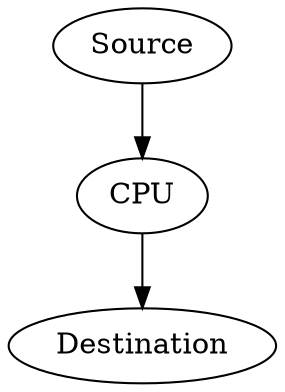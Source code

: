 digraph mm1 {
	comment=" 2000 0 0 0 True False 0 10 "
    0 [label=Source comment=1]
    1 [label=CPU comment=" 2 1 1 1 0.1 "]
    2 [label=Destination comment=3]
    0 -> 1 
    1 -> 2 
}

